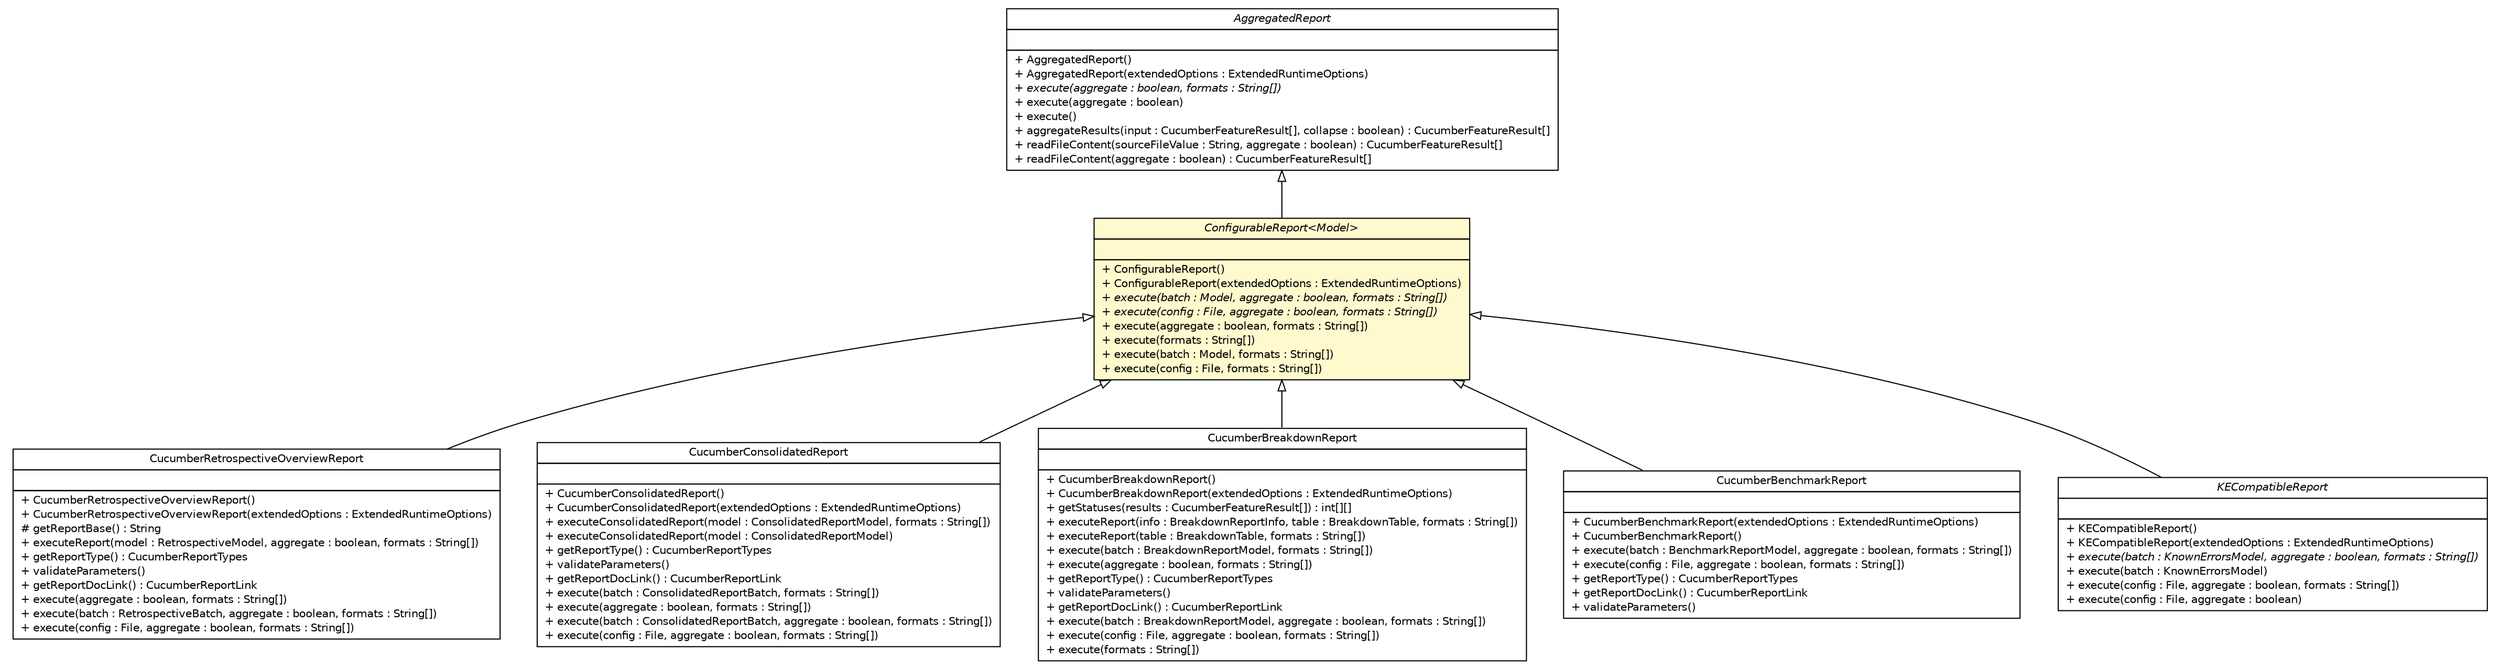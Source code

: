 #!/usr/local/bin/dot
#
# Class diagram 
# Generated by UMLGraph version R5_6 (http://www.umlgraph.org/)
#

digraph G {
	edge [fontname="Helvetica",fontsize=10,labelfontname="Helvetica",labelfontsize=10];
	node [fontname="Helvetica",fontsize=10,shape=plaintext];
	nodesep=0.25;
	ranksep=0.5;
	// com.github.mkolisnyk.cucumber.reporting.CucumberRetrospectiveOverviewReport
	c3644 [label=<<table title="com.github.mkolisnyk.cucumber.reporting.CucumberRetrospectiveOverviewReport" border="0" cellborder="1" cellspacing="0" cellpadding="2" port="p" href="../CucumberRetrospectiveOverviewReport.html">
		<tr><td><table border="0" cellspacing="0" cellpadding="1">
<tr><td align="center" balign="center"> CucumberRetrospectiveOverviewReport </td></tr>
		</table></td></tr>
		<tr><td><table border="0" cellspacing="0" cellpadding="1">
<tr><td align="left" balign="left">  </td></tr>
		</table></td></tr>
		<tr><td><table border="0" cellspacing="0" cellpadding="1">
<tr><td align="left" balign="left"> + CucumberRetrospectiveOverviewReport() </td></tr>
<tr><td align="left" balign="left"> + CucumberRetrospectiveOverviewReport(extendedOptions : ExtendedRuntimeOptions) </td></tr>
<tr><td align="left" balign="left"> # getReportBase() : String </td></tr>
<tr><td align="left" balign="left"> + executeReport(model : RetrospectiveModel, aggregate : boolean, formats : String[]) </td></tr>
<tr><td align="left" balign="left"> + getReportType() : CucumberReportTypes </td></tr>
<tr><td align="left" balign="left"> + validateParameters() </td></tr>
<tr><td align="left" balign="left"> + getReportDocLink() : CucumberReportLink </td></tr>
<tr><td align="left" balign="left"> + execute(aggregate : boolean, formats : String[]) </td></tr>
<tr><td align="left" balign="left"> + execute(batch : RetrospectiveBatch, aggregate : boolean, formats : String[]) </td></tr>
<tr><td align="left" balign="left"> + execute(config : File, aggregate : boolean, formats : String[]) </td></tr>
		</table></td></tr>
		</table>>, URL="../CucumberRetrospectiveOverviewReport.html", fontname="Helvetica", fontcolor="black", fontsize=10.0];
	// com.github.mkolisnyk.cucumber.reporting.CucumberConsolidatedReport
	c3652 [label=<<table title="com.github.mkolisnyk.cucumber.reporting.CucumberConsolidatedReport" border="0" cellborder="1" cellspacing="0" cellpadding="2" port="p" href="../CucumberConsolidatedReport.html">
		<tr><td><table border="0" cellspacing="0" cellpadding="1">
<tr><td align="center" balign="center"> CucumberConsolidatedReport </td></tr>
		</table></td></tr>
		<tr><td><table border="0" cellspacing="0" cellpadding="1">
<tr><td align="left" balign="left">  </td></tr>
		</table></td></tr>
		<tr><td><table border="0" cellspacing="0" cellpadding="1">
<tr><td align="left" balign="left"> + CucumberConsolidatedReport() </td></tr>
<tr><td align="left" balign="left"> + CucumberConsolidatedReport(extendedOptions : ExtendedRuntimeOptions) </td></tr>
<tr><td align="left" balign="left"> + executeConsolidatedReport(model : ConsolidatedReportModel, formats : String[]) </td></tr>
<tr><td align="left" balign="left"> + executeConsolidatedReport(model : ConsolidatedReportModel) </td></tr>
<tr><td align="left" balign="left"> + getReportType() : CucumberReportTypes </td></tr>
<tr><td align="left" balign="left"> + validateParameters() </td></tr>
<tr><td align="left" balign="left"> + getReportDocLink() : CucumberReportLink </td></tr>
<tr><td align="left" balign="left"> + execute(batch : ConsolidatedReportBatch, formats : String[]) </td></tr>
<tr><td align="left" balign="left"> + execute(aggregate : boolean, formats : String[]) </td></tr>
<tr><td align="left" balign="left"> + execute(batch : ConsolidatedReportBatch, aggregate : boolean, formats : String[]) </td></tr>
<tr><td align="left" balign="left"> + execute(config : File, aggregate : boolean, formats : String[]) </td></tr>
		</table></td></tr>
		</table>>, URL="../CucumberConsolidatedReport.html", fontname="Helvetica", fontcolor="black", fontsize=10.0];
	// com.github.mkolisnyk.cucumber.reporting.CucumberBreakdownReport
	c3653 [label=<<table title="com.github.mkolisnyk.cucumber.reporting.CucumberBreakdownReport" border="0" cellborder="1" cellspacing="0" cellpadding="2" port="p" href="../CucumberBreakdownReport.html">
		<tr><td><table border="0" cellspacing="0" cellpadding="1">
<tr><td align="center" balign="center"> CucumberBreakdownReport </td></tr>
		</table></td></tr>
		<tr><td><table border="0" cellspacing="0" cellpadding="1">
<tr><td align="left" balign="left">  </td></tr>
		</table></td></tr>
		<tr><td><table border="0" cellspacing="0" cellpadding="1">
<tr><td align="left" balign="left"> + CucumberBreakdownReport() </td></tr>
<tr><td align="left" balign="left"> + CucumberBreakdownReport(extendedOptions : ExtendedRuntimeOptions) </td></tr>
<tr><td align="left" balign="left"> + getStatuses(results : CucumberFeatureResult[]) : int[][] </td></tr>
<tr><td align="left" balign="left"> + executeReport(info : BreakdownReportInfo, table : BreakdownTable, formats : String[]) </td></tr>
<tr><td align="left" balign="left"> + executeReport(table : BreakdownTable, formats : String[]) </td></tr>
<tr><td align="left" balign="left"> + execute(batch : BreakdownReportModel, formats : String[]) </td></tr>
<tr><td align="left" balign="left"> + execute(aggregate : boolean, formats : String[]) </td></tr>
<tr><td align="left" balign="left"> + getReportType() : CucumberReportTypes </td></tr>
<tr><td align="left" balign="left"> + validateParameters() </td></tr>
<tr><td align="left" balign="left"> + getReportDocLink() : CucumberReportLink </td></tr>
<tr><td align="left" balign="left"> + execute(batch : BreakdownReportModel, aggregate : boolean, formats : String[]) </td></tr>
<tr><td align="left" balign="left"> + execute(config : File, aggregate : boolean, formats : String[]) </td></tr>
<tr><td align="left" balign="left"> + execute(formats : String[]) </td></tr>
		</table></td></tr>
		</table>>, URL="../CucumberBreakdownReport.html", fontname="Helvetica", fontcolor="black", fontsize=10.0];
	// com.github.mkolisnyk.cucumber.reporting.CucumberBenchmarkReport
	c3654 [label=<<table title="com.github.mkolisnyk.cucumber.reporting.CucumberBenchmarkReport" border="0" cellborder="1" cellspacing="0" cellpadding="2" port="p" href="../CucumberBenchmarkReport.html">
		<tr><td><table border="0" cellspacing="0" cellpadding="1">
<tr><td align="center" balign="center"> CucumberBenchmarkReport </td></tr>
		</table></td></tr>
		<tr><td><table border="0" cellspacing="0" cellpadding="1">
<tr><td align="left" balign="left">  </td></tr>
		</table></td></tr>
		<tr><td><table border="0" cellspacing="0" cellpadding="1">
<tr><td align="left" balign="left"> + CucumberBenchmarkReport(extendedOptions : ExtendedRuntimeOptions) </td></tr>
<tr><td align="left" balign="left"> + CucumberBenchmarkReport() </td></tr>
<tr><td align="left" balign="left"> + execute(batch : BenchmarkReportModel, aggregate : boolean, formats : String[]) </td></tr>
<tr><td align="left" balign="left"> + execute(config : File, aggregate : boolean, formats : String[]) </td></tr>
<tr><td align="left" balign="left"> + getReportType() : CucumberReportTypes </td></tr>
<tr><td align="left" balign="left"> + getReportDocLink() : CucumberReportLink </td></tr>
<tr><td align="left" balign="left"> + validateParameters() </td></tr>
		</table></td></tr>
		</table>>, URL="../CucumberBenchmarkReport.html", fontname="Helvetica", fontcolor="black", fontsize=10.0];
	// com.github.mkolisnyk.cucumber.reporting.interfaces.KECompatibleReport
	c3656 [label=<<table title="com.github.mkolisnyk.cucumber.reporting.interfaces.KECompatibleReport" border="0" cellborder="1" cellspacing="0" cellpadding="2" port="p" href="./KECompatibleReport.html">
		<tr><td><table border="0" cellspacing="0" cellpadding="1">
<tr><td align="center" balign="center"><font face="Helvetica-Oblique"> KECompatibleReport </font></td></tr>
		</table></td></tr>
		<tr><td><table border="0" cellspacing="0" cellpadding="1">
<tr><td align="left" balign="left">  </td></tr>
		</table></td></tr>
		<tr><td><table border="0" cellspacing="0" cellpadding="1">
<tr><td align="left" balign="left"> + KECompatibleReport() </td></tr>
<tr><td align="left" balign="left"> + KECompatibleReport(extendedOptions : ExtendedRuntimeOptions) </td></tr>
<tr><td align="left" balign="left"><font face="Helvetica-Oblique" point-size="10.0"> + execute(batch : KnownErrorsModel, aggregate : boolean, formats : String[]) </font></td></tr>
<tr><td align="left" balign="left"> + execute(batch : KnownErrorsModel) </td></tr>
<tr><td align="left" balign="left"> + execute(config : File, aggregate : boolean, formats : String[]) </td></tr>
<tr><td align="left" balign="left"> + execute(config : File, aggregate : boolean) </td></tr>
		</table></td></tr>
		</table>>, URL="./KECompatibleReport.html", fontname="Helvetica", fontcolor="black", fontsize=10.0];
	// com.github.mkolisnyk.cucumber.reporting.interfaces.ConfigurableReport<Model>
	c3658 [label=<<table title="com.github.mkolisnyk.cucumber.reporting.interfaces.ConfigurableReport" border="0" cellborder="1" cellspacing="0" cellpadding="2" port="p" bgcolor="lemonChiffon" href="./ConfigurableReport.html">
		<tr><td><table border="0" cellspacing="0" cellpadding="1">
<tr><td align="center" balign="center"><font face="Helvetica-Oblique"> ConfigurableReport&lt;Model&gt; </font></td></tr>
		</table></td></tr>
		<tr><td><table border="0" cellspacing="0" cellpadding="1">
<tr><td align="left" balign="left">  </td></tr>
		</table></td></tr>
		<tr><td><table border="0" cellspacing="0" cellpadding="1">
<tr><td align="left" balign="left"> + ConfigurableReport() </td></tr>
<tr><td align="left" balign="left"> + ConfigurableReport(extendedOptions : ExtendedRuntimeOptions) </td></tr>
<tr><td align="left" balign="left"><font face="Helvetica-Oblique" point-size="10.0"> + execute(batch : Model, aggregate : boolean, formats : String[]) </font></td></tr>
<tr><td align="left" balign="left"><font face="Helvetica-Oblique" point-size="10.0"> + execute(config : File, aggregate : boolean, formats : String[]) </font></td></tr>
<tr><td align="left" balign="left"> + execute(aggregate : boolean, formats : String[]) </td></tr>
<tr><td align="left" balign="left"> + execute(formats : String[]) </td></tr>
<tr><td align="left" balign="left"> + execute(batch : Model, formats : String[]) </td></tr>
<tr><td align="left" balign="left"> + execute(config : File, formats : String[]) </td></tr>
		</table></td></tr>
		</table>>, URL="./ConfigurableReport.html", fontname="Helvetica", fontcolor="black", fontsize=10.0];
	// com.github.mkolisnyk.cucumber.reporting.interfaces.AggregatedReport
	c3659 [label=<<table title="com.github.mkolisnyk.cucumber.reporting.interfaces.AggregatedReport" border="0" cellborder="1" cellspacing="0" cellpadding="2" port="p" href="./AggregatedReport.html">
		<tr><td><table border="0" cellspacing="0" cellpadding="1">
<tr><td align="center" balign="center"><font face="Helvetica-Oblique"> AggregatedReport </font></td></tr>
		</table></td></tr>
		<tr><td><table border="0" cellspacing="0" cellpadding="1">
<tr><td align="left" balign="left">  </td></tr>
		</table></td></tr>
		<tr><td><table border="0" cellspacing="0" cellpadding="1">
<tr><td align="left" balign="left"> + AggregatedReport() </td></tr>
<tr><td align="left" balign="left"> + AggregatedReport(extendedOptions : ExtendedRuntimeOptions) </td></tr>
<tr><td align="left" balign="left"><font face="Helvetica-Oblique" point-size="10.0"> + execute(aggregate : boolean, formats : String[]) </font></td></tr>
<tr><td align="left" balign="left"> + execute(aggregate : boolean) </td></tr>
<tr><td align="left" balign="left"> + execute() </td></tr>
<tr><td align="left" balign="left"> + aggregateResults(input : CucumberFeatureResult[], collapse : boolean) : CucumberFeatureResult[] </td></tr>
<tr><td align="left" balign="left"> + readFileContent(sourceFileValue : String, aggregate : boolean) : CucumberFeatureResult[] </td></tr>
<tr><td align="left" balign="left"> + readFileContent(aggregate : boolean) : CucumberFeatureResult[] </td></tr>
		</table></td></tr>
		</table>>, URL="./AggregatedReport.html", fontname="Helvetica", fontcolor="black", fontsize=10.0];
	//com.github.mkolisnyk.cucumber.reporting.CucumberRetrospectiveOverviewReport extends com.github.mkolisnyk.cucumber.reporting.interfaces.ConfigurableReport<com.github.mkolisnyk.cucumber.reporting.types.retrospective.RetrospectiveBatch>
	c3658:p -> c3644:p [dir=back,arrowtail=empty];
	//com.github.mkolisnyk.cucumber.reporting.CucumberConsolidatedReport extends com.github.mkolisnyk.cucumber.reporting.interfaces.ConfigurableReport<com.github.mkolisnyk.cucumber.reporting.types.consolidated.ConsolidatedReportBatch>
	c3658:p -> c3652:p [dir=back,arrowtail=empty];
	//com.github.mkolisnyk.cucumber.reporting.CucumberBreakdownReport extends com.github.mkolisnyk.cucumber.reporting.interfaces.ConfigurableReport<com.github.mkolisnyk.cucumber.reporting.types.breakdown.BreakdownReportModel>
	c3658:p -> c3653:p [dir=back,arrowtail=empty];
	//com.github.mkolisnyk.cucumber.reporting.CucumberBenchmarkReport extends com.github.mkolisnyk.cucumber.reporting.interfaces.ConfigurableReport<com.github.mkolisnyk.cucumber.reporting.types.benchmark.BenchmarkReportModel>
	c3658:p -> c3654:p [dir=back,arrowtail=empty];
	//com.github.mkolisnyk.cucumber.reporting.interfaces.KECompatibleReport extends com.github.mkolisnyk.cucumber.reporting.interfaces.ConfigurableReport<com.github.mkolisnyk.cucumber.reporting.types.knownerrors.KnownErrorsModel>
	c3658:p -> c3656:p [dir=back,arrowtail=empty];
	//com.github.mkolisnyk.cucumber.reporting.interfaces.ConfigurableReport<Model> extends com.github.mkolisnyk.cucumber.reporting.interfaces.AggregatedReport
	c3659:p -> c3658:p [dir=back,arrowtail=empty];
}

